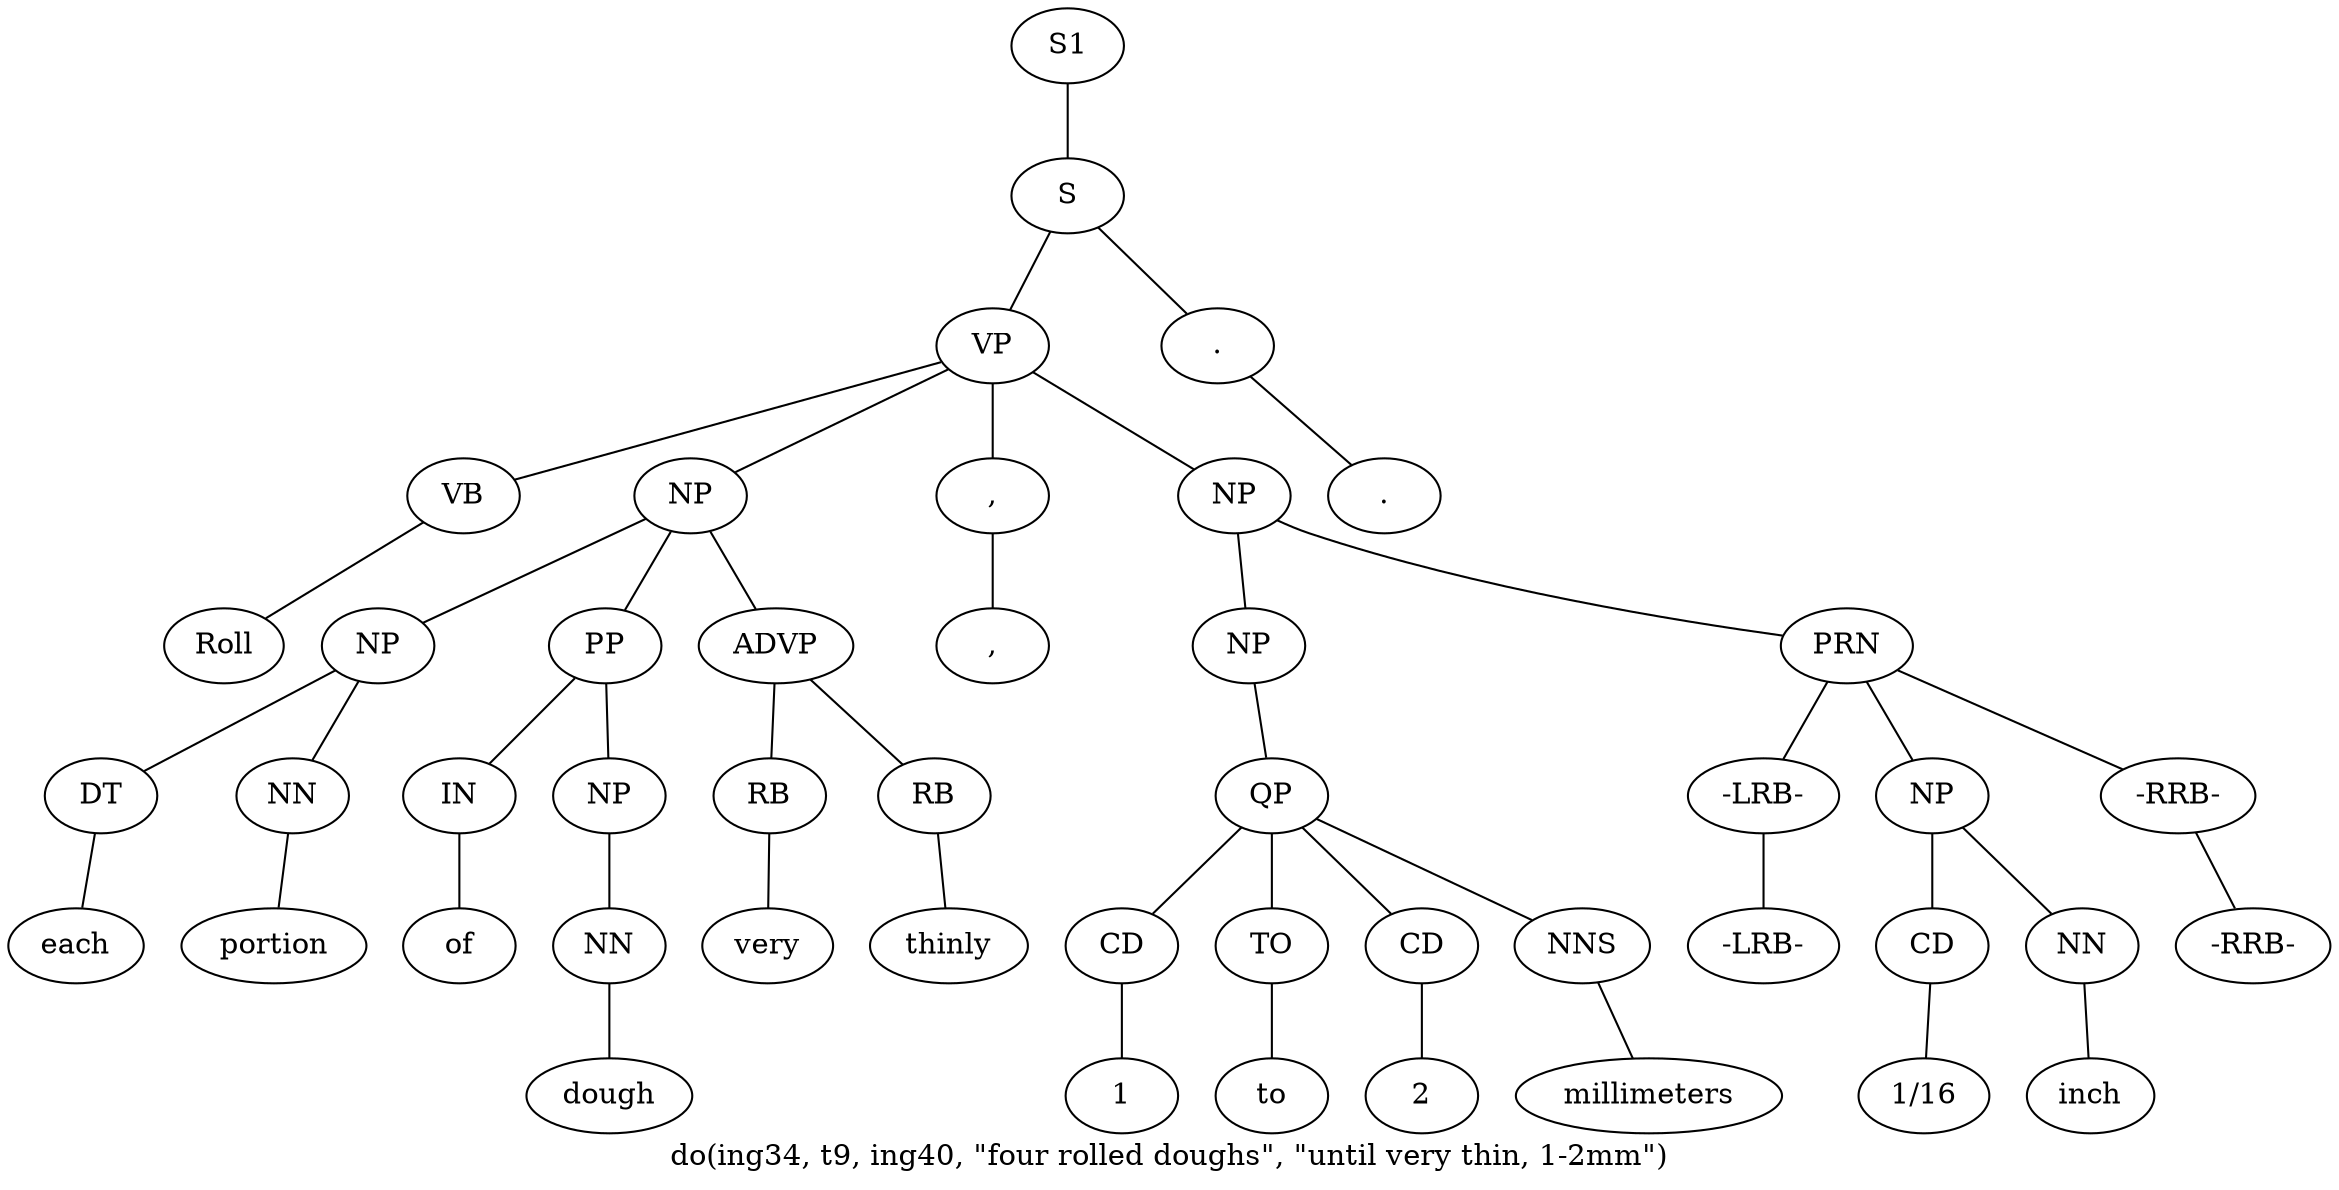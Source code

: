 graph SyntaxGraph {
	label = "do(ing34, t9, ing40, \"four rolled doughs\", \"until very thin, 1-2mm\")";
	Node0 [label="S1"];
	Node1 [label="S"];
	Node2 [label="VP"];
	Node3 [label="VB"];
	Node4 [label="Roll"];
	Node5 [label="NP"];
	Node6 [label="NP"];
	Node7 [label="DT"];
	Node8 [label="each"];
	Node9 [label="NN"];
	Node10 [label="portion"];
	Node11 [label="PP"];
	Node12 [label="IN"];
	Node13 [label="of"];
	Node14 [label="NP"];
	Node15 [label="NN"];
	Node16 [label="dough"];
	Node17 [label="ADVP"];
	Node18 [label="RB"];
	Node19 [label="very"];
	Node20 [label="RB"];
	Node21 [label="thinly"];
	Node22 [label=","];
	Node23 [label=","];
	Node24 [label="NP"];
	Node25 [label="NP"];
	Node26 [label="QP"];
	Node27 [label="CD"];
	Node28 [label="1"];
	Node29 [label="TO"];
	Node30 [label="to"];
	Node31 [label="CD"];
	Node32 [label="2"];
	Node33 [label="NNS"];
	Node34 [label="millimeters"];
	Node35 [label="PRN"];
	Node36 [label="-LRB-"];
	Node37 [label="-LRB-"];
	Node38 [label="NP"];
	Node39 [label="CD"];
	Node40 [label="1/16"];
	Node41 [label="NN"];
	Node42 [label="inch"];
	Node43 [label="-RRB-"];
	Node44 [label="-RRB-"];
	Node45 [label="."];
	Node46 [label="."];

	Node0 -- Node1;
	Node1 -- Node2;
	Node1 -- Node45;
	Node2 -- Node3;
	Node2 -- Node5;
	Node2 -- Node22;
	Node2 -- Node24;
	Node3 -- Node4;
	Node5 -- Node6;
	Node5 -- Node11;
	Node5 -- Node17;
	Node6 -- Node7;
	Node6 -- Node9;
	Node7 -- Node8;
	Node9 -- Node10;
	Node11 -- Node12;
	Node11 -- Node14;
	Node12 -- Node13;
	Node14 -- Node15;
	Node15 -- Node16;
	Node17 -- Node18;
	Node17 -- Node20;
	Node18 -- Node19;
	Node20 -- Node21;
	Node22 -- Node23;
	Node24 -- Node25;
	Node24 -- Node35;
	Node25 -- Node26;
	Node26 -- Node27;
	Node26 -- Node29;
	Node26 -- Node31;
	Node26 -- Node33;
	Node27 -- Node28;
	Node29 -- Node30;
	Node31 -- Node32;
	Node33 -- Node34;
	Node35 -- Node36;
	Node35 -- Node38;
	Node35 -- Node43;
	Node36 -- Node37;
	Node38 -- Node39;
	Node38 -- Node41;
	Node39 -- Node40;
	Node41 -- Node42;
	Node43 -- Node44;
	Node45 -- Node46;
}